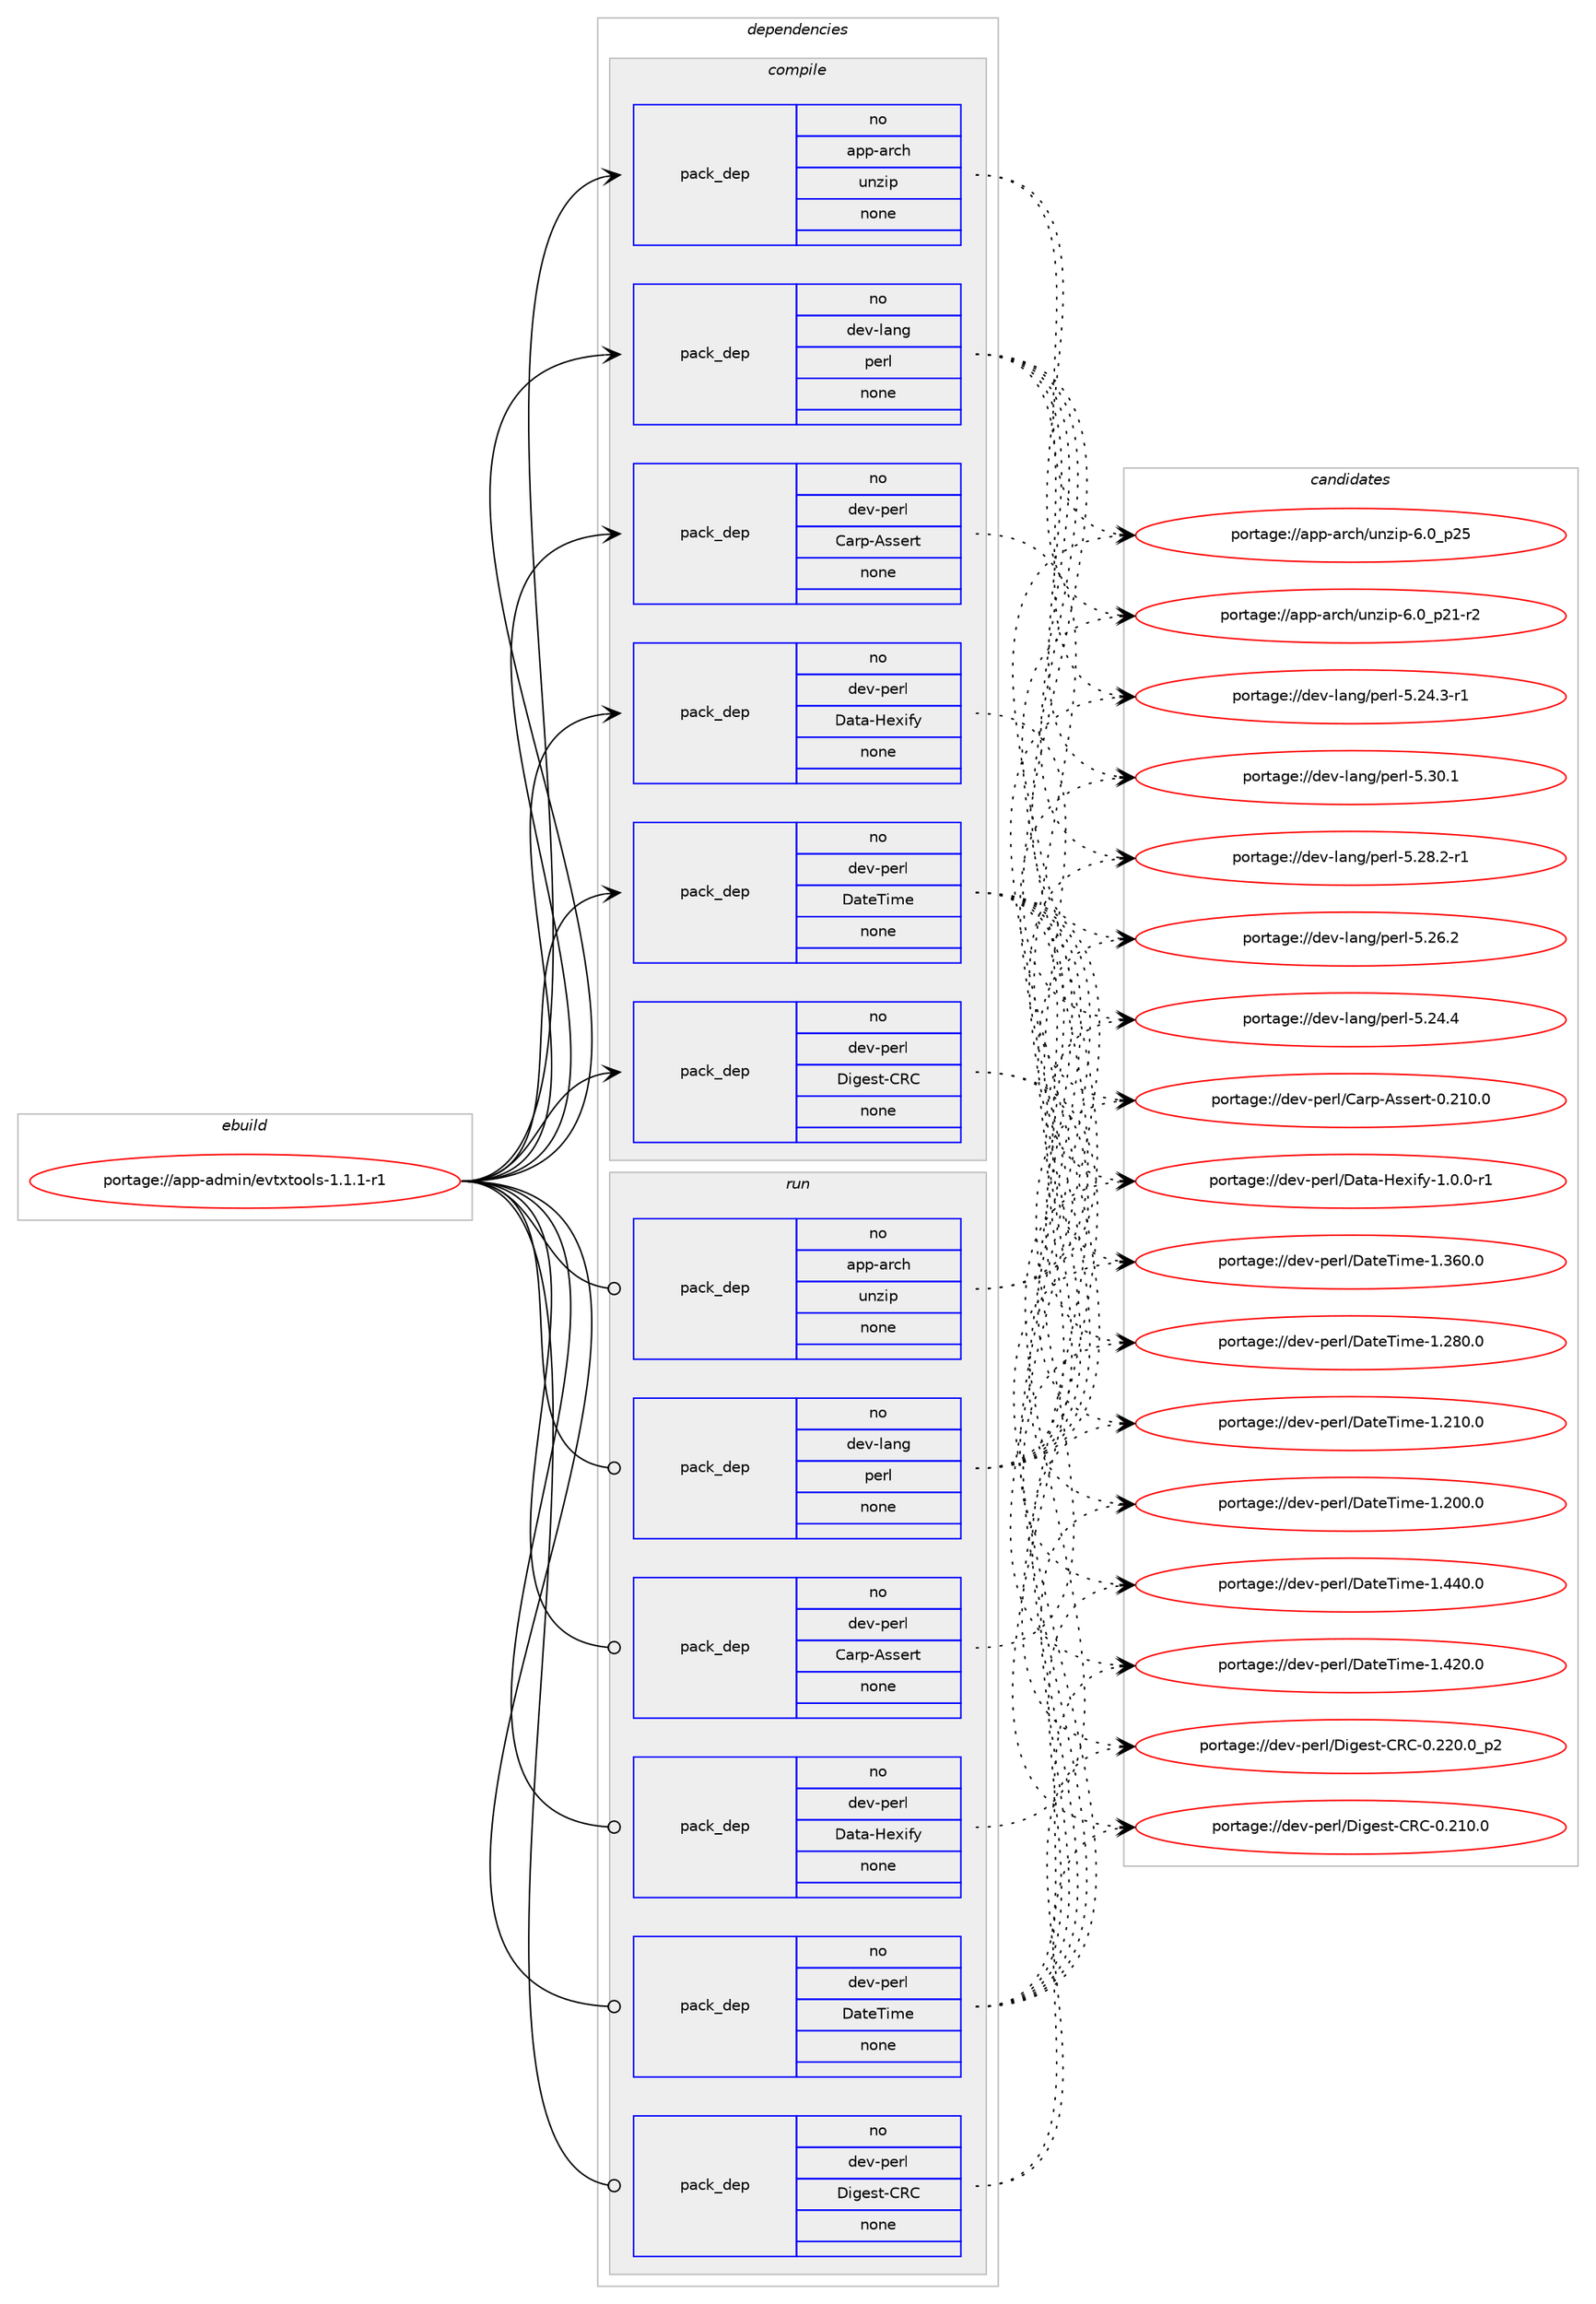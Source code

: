 digraph prolog {

# *************
# Graph options
# *************

newrank=true;
concentrate=true;
compound=true;
graph [rankdir=LR,fontname=Helvetica,fontsize=10,ranksep=1.5];#, ranksep=2.5, nodesep=0.2];
edge  [arrowhead=vee];
node  [fontname=Helvetica,fontsize=10];

# **********
# The ebuild
# **********

subgraph cluster_leftcol {
color=gray;
rank=same;
label=<<i>ebuild</i>>;
id [label="portage://app-admin/evtxtools-1.1.1-r1", color=red, width=4, href="../app-admin/evtxtools-1.1.1-r1.svg"];
}

# ****************
# The dependencies
# ****************

subgraph cluster_midcol {
color=gray;
label=<<i>dependencies</i>>;
subgraph cluster_compile {
fillcolor="#eeeeee";
style=filled;
label=<<i>compile</i>>;
subgraph pack492824 {
dependency656906 [label=<<TABLE BORDER="0" CELLBORDER="1" CELLSPACING="0" CELLPADDING="4" WIDTH="220"><TR><TD ROWSPAN="6" CELLPADDING="30">pack_dep</TD></TR><TR><TD WIDTH="110">no</TD></TR><TR><TD>app-arch</TD></TR><TR><TD>unzip</TD></TR><TR><TD>none</TD></TR><TR><TD></TD></TR></TABLE>>, shape=none, color=blue];
}
id:e -> dependency656906:w [weight=20,style="solid",arrowhead="vee"];
subgraph pack492825 {
dependency656907 [label=<<TABLE BORDER="0" CELLBORDER="1" CELLSPACING="0" CELLPADDING="4" WIDTH="220"><TR><TD ROWSPAN="6" CELLPADDING="30">pack_dep</TD></TR><TR><TD WIDTH="110">no</TD></TR><TR><TD>dev-lang</TD></TR><TR><TD>perl</TD></TR><TR><TD>none</TD></TR><TR><TD></TD></TR></TABLE>>, shape=none, color=blue];
}
id:e -> dependency656907:w [weight=20,style="solid",arrowhead="vee"];
subgraph pack492826 {
dependency656908 [label=<<TABLE BORDER="0" CELLBORDER="1" CELLSPACING="0" CELLPADDING="4" WIDTH="220"><TR><TD ROWSPAN="6" CELLPADDING="30">pack_dep</TD></TR><TR><TD WIDTH="110">no</TD></TR><TR><TD>dev-perl</TD></TR><TR><TD>Carp-Assert</TD></TR><TR><TD>none</TD></TR><TR><TD></TD></TR></TABLE>>, shape=none, color=blue];
}
id:e -> dependency656908:w [weight=20,style="solid",arrowhead="vee"];
subgraph pack492827 {
dependency656909 [label=<<TABLE BORDER="0" CELLBORDER="1" CELLSPACING="0" CELLPADDING="4" WIDTH="220"><TR><TD ROWSPAN="6" CELLPADDING="30">pack_dep</TD></TR><TR><TD WIDTH="110">no</TD></TR><TR><TD>dev-perl</TD></TR><TR><TD>Data-Hexify</TD></TR><TR><TD>none</TD></TR><TR><TD></TD></TR></TABLE>>, shape=none, color=blue];
}
id:e -> dependency656909:w [weight=20,style="solid",arrowhead="vee"];
subgraph pack492828 {
dependency656910 [label=<<TABLE BORDER="0" CELLBORDER="1" CELLSPACING="0" CELLPADDING="4" WIDTH="220"><TR><TD ROWSPAN="6" CELLPADDING="30">pack_dep</TD></TR><TR><TD WIDTH="110">no</TD></TR><TR><TD>dev-perl</TD></TR><TR><TD>DateTime</TD></TR><TR><TD>none</TD></TR><TR><TD></TD></TR></TABLE>>, shape=none, color=blue];
}
id:e -> dependency656910:w [weight=20,style="solid",arrowhead="vee"];
subgraph pack492829 {
dependency656911 [label=<<TABLE BORDER="0" CELLBORDER="1" CELLSPACING="0" CELLPADDING="4" WIDTH="220"><TR><TD ROWSPAN="6" CELLPADDING="30">pack_dep</TD></TR><TR><TD WIDTH="110">no</TD></TR><TR><TD>dev-perl</TD></TR><TR><TD>Digest-CRC</TD></TR><TR><TD>none</TD></TR><TR><TD></TD></TR></TABLE>>, shape=none, color=blue];
}
id:e -> dependency656911:w [weight=20,style="solid",arrowhead="vee"];
}
subgraph cluster_compileandrun {
fillcolor="#eeeeee";
style=filled;
label=<<i>compile and run</i>>;
}
subgraph cluster_run {
fillcolor="#eeeeee";
style=filled;
label=<<i>run</i>>;
subgraph pack492830 {
dependency656912 [label=<<TABLE BORDER="0" CELLBORDER="1" CELLSPACING="0" CELLPADDING="4" WIDTH="220"><TR><TD ROWSPAN="6" CELLPADDING="30">pack_dep</TD></TR><TR><TD WIDTH="110">no</TD></TR><TR><TD>app-arch</TD></TR><TR><TD>unzip</TD></TR><TR><TD>none</TD></TR><TR><TD></TD></TR></TABLE>>, shape=none, color=blue];
}
id:e -> dependency656912:w [weight=20,style="solid",arrowhead="odot"];
subgraph pack492831 {
dependency656913 [label=<<TABLE BORDER="0" CELLBORDER="1" CELLSPACING="0" CELLPADDING="4" WIDTH="220"><TR><TD ROWSPAN="6" CELLPADDING="30">pack_dep</TD></TR><TR><TD WIDTH="110">no</TD></TR><TR><TD>dev-lang</TD></TR><TR><TD>perl</TD></TR><TR><TD>none</TD></TR><TR><TD></TD></TR></TABLE>>, shape=none, color=blue];
}
id:e -> dependency656913:w [weight=20,style="solid",arrowhead="odot"];
subgraph pack492832 {
dependency656914 [label=<<TABLE BORDER="0" CELLBORDER="1" CELLSPACING="0" CELLPADDING="4" WIDTH="220"><TR><TD ROWSPAN="6" CELLPADDING="30">pack_dep</TD></TR><TR><TD WIDTH="110">no</TD></TR><TR><TD>dev-perl</TD></TR><TR><TD>Carp-Assert</TD></TR><TR><TD>none</TD></TR><TR><TD></TD></TR></TABLE>>, shape=none, color=blue];
}
id:e -> dependency656914:w [weight=20,style="solid",arrowhead="odot"];
subgraph pack492833 {
dependency656915 [label=<<TABLE BORDER="0" CELLBORDER="1" CELLSPACING="0" CELLPADDING="4" WIDTH="220"><TR><TD ROWSPAN="6" CELLPADDING="30">pack_dep</TD></TR><TR><TD WIDTH="110">no</TD></TR><TR><TD>dev-perl</TD></TR><TR><TD>Data-Hexify</TD></TR><TR><TD>none</TD></TR><TR><TD></TD></TR></TABLE>>, shape=none, color=blue];
}
id:e -> dependency656915:w [weight=20,style="solid",arrowhead="odot"];
subgraph pack492834 {
dependency656916 [label=<<TABLE BORDER="0" CELLBORDER="1" CELLSPACING="0" CELLPADDING="4" WIDTH="220"><TR><TD ROWSPAN="6" CELLPADDING="30">pack_dep</TD></TR><TR><TD WIDTH="110">no</TD></TR><TR><TD>dev-perl</TD></TR><TR><TD>DateTime</TD></TR><TR><TD>none</TD></TR><TR><TD></TD></TR></TABLE>>, shape=none, color=blue];
}
id:e -> dependency656916:w [weight=20,style="solid",arrowhead="odot"];
subgraph pack492835 {
dependency656917 [label=<<TABLE BORDER="0" CELLBORDER="1" CELLSPACING="0" CELLPADDING="4" WIDTH="220"><TR><TD ROWSPAN="6" CELLPADDING="30">pack_dep</TD></TR><TR><TD WIDTH="110">no</TD></TR><TR><TD>dev-perl</TD></TR><TR><TD>Digest-CRC</TD></TR><TR><TD>none</TD></TR><TR><TD></TD></TR></TABLE>>, shape=none, color=blue];
}
id:e -> dependency656917:w [weight=20,style="solid",arrowhead="odot"];
}
}

# **************
# The candidates
# **************

subgraph cluster_choices {
rank=same;
color=gray;
label=<<i>candidates</i>>;

subgraph choice492824 {
color=black;
nodesep=1;
choice971121124597114991044711711012210511245544648951125053 [label="portage://app-arch/unzip-6.0_p25", color=red, width=4,href="../app-arch/unzip-6.0_p25.svg"];
choice9711211245971149910447117110122105112455446489511250494511450 [label="portage://app-arch/unzip-6.0_p21-r2", color=red, width=4,href="../app-arch/unzip-6.0_p21-r2.svg"];
dependency656906:e -> choice971121124597114991044711711012210511245544648951125053:w [style=dotted,weight="100"];
dependency656906:e -> choice9711211245971149910447117110122105112455446489511250494511450:w [style=dotted,weight="100"];
}
subgraph choice492825 {
color=black;
nodesep=1;
choice10010111845108971101034711210111410845534651484649 [label="portage://dev-lang/perl-5.30.1", color=red, width=4,href="../dev-lang/perl-5.30.1.svg"];
choice100101118451089711010347112101114108455346505646504511449 [label="portage://dev-lang/perl-5.28.2-r1", color=red, width=4,href="../dev-lang/perl-5.28.2-r1.svg"];
choice10010111845108971101034711210111410845534650544650 [label="portage://dev-lang/perl-5.26.2", color=red, width=4,href="../dev-lang/perl-5.26.2.svg"];
choice10010111845108971101034711210111410845534650524652 [label="portage://dev-lang/perl-5.24.4", color=red, width=4,href="../dev-lang/perl-5.24.4.svg"];
choice100101118451089711010347112101114108455346505246514511449 [label="portage://dev-lang/perl-5.24.3-r1", color=red, width=4,href="../dev-lang/perl-5.24.3-r1.svg"];
dependency656907:e -> choice10010111845108971101034711210111410845534651484649:w [style=dotted,weight="100"];
dependency656907:e -> choice100101118451089711010347112101114108455346505646504511449:w [style=dotted,weight="100"];
dependency656907:e -> choice10010111845108971101034711210111410845534650544650:w [style=dotted,weight="100"];
dependency656907:e -> choice10010111845108971101034711210111410845534650524652:w [style=dotted,weight="100"];
dependency656907:e -> choice100101118451089711010347112101114108455346505246514511449:w [style=dotted,weight="100"];
}
subgraph choice492826 {
color=black;
nodesep=1;
choice1001011184511210111410847679711411245651151151011141164548465049484648 [label="portage://dev-perl/Carp-Assert-0.210.0", color=red, width=4,href="../dev-perl/Carp-Assert-0.210.0.svg"];
dependency656908:e -> choice1001011184511210111410847679711411245651151151011141164548465049484648:w [style=dotted,weight="100"];
}
subgraph choice492827 {
color=black;
nodesep=1;
choice100101118451121011141084768971169745721011201051021214549464846484511449 [label="portage://dev-perl/Data-Hexify-1.0.0-r1", color=red, width=4,href="../dev-perl/Data-Hexify-1.0.0-r1.svg"];
dependency656909:e -> choice100101118451121011141084768971169745721011201051021214549464846484511449:w [style=dotted,weight="100"];
}
subgraph choice492828 {
color=black;
nodesep=1;
choice10010111845112101114108476897116101841051091014549465252484648 [label="portage://dev-perl/DateTime-1.440.0", color=red, width=4,href="../dev-perl/DateTime-1.440.0.svg"];
choice10010111845112101114108476897116101841051091014549465250484648 [label="portage://dev-perl/DateTime-1.420.0", color=red, width=4,href="../dev-perl/DateTime-1.420.0.svg"];
choice10010111845112101114108476897116101841051091014549465154484648 [label="portage://dev-perl/DateTime-1.360.0", color=red, width=4,href="../dev-perl/DateTime-1.360.0.svg"];
choice10010111845112101114108476897116101841051091014549465056484648 [label="portage://dev-perl/DateTime-1.280.0", color=red, width=4,href="../dev-perl/DateTime-1.280.0.svg"];
choice10010111845112101114108476897116101841051091014549465049484648 [label="portage://dev-perl/DateTime-1.210.0", color=red, width=4,href="../dev-perl/DateTime-1.210.0.svg"];
choice10010111845112101114108476897116101841051091014549465048484648 [label="portage://dev-perl/DateTime-1.200.0", color=red, width=4,href="../dev-perl/DateTime-1.200.0.svg"];
dependency656910:e -> choice10010111845112101114108476897116101841051091014549465252484648:w [style=dotted,weight="100"];
dependency656910:e -> choice10010111845112101114108476897116101841051091014549465250484648:w [style=dotted,weight="100"];
dependency656910:e -> choice10010111845112101114108476897116101841051091014549465154484648:w [style=dotted,weight="100"];
dependency656910:e -> choice10010111845112101114108476897116101841051091014549465056484648:w [style=dotted,weight="100"];
dependency656910:e -> choice10010111845112101114108476897116101841051091014549465049484648:w [style=dotted,weight="100"];
dependency656910:e -> choice10010111845112101114108476897116101841051091014549465048484648:w [style=dotted,weight="100"];
}
subgraph choice492829 {
color=black;
nodesep=1;
choice1001011184511210111410847681051031011151164567826745484650504846489511250 [label="portage://dev-perl/Digest-CRC-0.220.0_p2", color=red, width=4,href="../dev-perl/Digest-CRC-0.220.0_p2.svg"];
choice100101118451121011141084768105103101115116456782674548465049484648 [label="portage://dev-perl/Digest-CRC-0.210.0", color=red, width=4,href="../dev-perl/Digest-CRC-0.210.0.svg"];
dependency656911:e -> choice1001011184511210111410847681051031011151164567826745484650504846489511250:w [style=dotted,weight="100"];
dependency656911:e -> choice100101118451121011141084768105103101115116456782674548465049484648:w [style=dotted,weight="100"];
}
subgraph choice492830 {
color=black;
nodesep=1;
choice971121124597114991044711711012210511245544648951125053 [label="portage://app-arch/unzip-6.0_p25", color=red, width=4,href="../app-arch/unzip-6.0_p25.svg"];
choice9711211245971149910447117110122105112455446489511250494511450 [label="portage://app-arch/unzip-6.0_p21-r2", color=red, width=4,href="../app-arch/unzip-6.0_p21-r2.svg"];
dependency656912:e -> choice971121124597114991044711711012210511245544648951125053:w [style=dotted,weight="100"];
dependency656912:e -> choice9711211245971149910447117110122105112455446489511250494511450:w [style=dotted,weight="100"];
}
subgraph choice492831 {
color=black;
nodesep=1;
choice10010111845108971101034711210111410845534651484649 [label="portage://dev-lang/perl-5.30.1", color=red, width=4,href="../dev-lang/perl-5.30.1.svg"];
choice100101118451089711010347112101114108455346505646504511449 [label="portage://dev-lang/perl-5.28.2-r1", color=red, width=4,href="../dev-lang/perl-5.28.2-r1.svg"];
choice10010111845108971101034711210111410845534650544650 [label="portage://dev-lang/perl-5.26.2", color=red, width=4,href="../dev-lang/perl-5.26.2.svg"];
choice10010111845108971101034711210111410845534650524652 [label="portage://dev-lang/perl-5.24.4", color=red, width=4,href="../dev-lang/perl-5.24.4.svg"];
choice100101118451089711010347112101114108455346505246514511449 [label="portage://dev-lang/perl-5.24.3-r1", color=red, width=4,href="../dev-lang/perl-5.24.3-r1.svg"];
dependency656913:e -> choice10010111845108971101034711210111410845534651484649:w [style=dotted,weight="100"];
dependency656913:e -> choice100101118451089711010347112101114108455346505646504511449:w [style=dotted,weight="100"];
dependency656913:e -> choice10010111845108971101034711210111410845534650544650:w [style=dotted,weight="100"];
dependency656913:e -> choice10010111845108971101034711210111410845534650524652:w [style=dotted,weight="100"];
dependency656913:e -> choice100101118451089711010347112101114108455346505246514511449:w [style=dotted,weight="100"];
}
subgraph choice492832 {
color=black;
nodesep=1;
choice1001011184511210111410847679711411245651151151011141164548465049484648 [label="portage://dev-perl/Carp-Assert-0.210.0", color=red, width=4,href="../dev-perl/Carp-Assert-0.210.0.svg"];
dependency656914:e -> choice1001011184511210111410847679711411245651151151011141164548465049484648:w [style=dotted,weight="100"];
}
subgraph choice492833 {
color=black;
nodesep=1;
choice100101118451121011141084768971169745721011201051021214549464846484511449 [label="portage://dev-perl/Data-Hexify-1.0.0-r1", color=red, width=4,href="../dev-perl/Data-Hexify-1.0.0-r1.svg"];
dependency656915:e -> choice100101118451121011141084768971169745721011201051021214549464846484511449:w [style=dotted,weight="100"];
}
subgraph choice492834 {
color=black;
nodesep=1;
choice10010111845112101114108476897116101841051091014549465252484648 [label="portage://dev-perl/DateTime-1.440.0", color=red, width=4,href="../dev-perl/DateTime-1.440.0.svg"];
choice10010111845112101114108476897116101841051091014549465250484648 [label="portage://dev-perl/DateTime-1.420.0", color=red, width=4,href="../dev-perl/DateTime-1.420.0.svg"];
choice10010111845112101114108476897116101841051091014549465154484648 [label="portage://dev-perl/DateTime-1.360.0", color=red, width=4,href="../dev-perl/DateTime-1.360.0.svg"];
choice10010111845112101114108476897116101841051091014549465056484648 [label="portage://dev-perl/DateTime-1.280.0", color=red, width=4,href="../dev-perl/DateTime-1.280.0.svg"];
choice10010111845112101114108476897116101841051091014549465049484648 [label="portage://dev-perl/DateTime-1.210.0", color=red, width=4,href="../dev-perl/DateTime-1.210.0.svg"];
choice10010111845112101114108476897116101841051091014549465048484648 [label="portage://dev-perl/DateTime-1.200.0", color=red, width=4,href="../dev-perl/DateTime-1.200.0.svg"];
dependency656916:e -> choice10010111845112101114108476897116101841051091014549465252484648:w [style=dotted,weight="100"];
dependency656916:e -> choice10010111845112101114108476897116101841051091014549465250484648:w [style=dotted,weight="100"];
dependency656916:e -> choice10010111845112101114108476897116101841051091014549465154484648:w [style=dotted,weight="100"];
dependency656916:e -> choice10010111845112101114108476897116101841051091014549465056484648:w [style=dotted,weight="100"];
dependency656916:e -> choice10010111845112101114108476897116101841051091014549465049484648:w [style=dotted,weight="100"];
dependency656916:e -> choice10010111845112101114108476897116101841051091014549465048484648:w [style=dotted,weight="100"];
}
subgraph choice492835 {
color=black;
nodesep=1;
choice1001011184511210111410847681051031011151164567826745484650504846489511250 [label="portage://dev-perl/Digest-CRC-0.220.0_p2", color=red, width=4,href="../dev-perl/Digest-CRC-0.220.0_p2.svg"];
choice100101118451121011141084768105103101115116456782674548465049484648 [label="portage://dev-perl/Digest-CRC-0.210.0", color=red, width=4,href="../dev-perl/Digest-CRC-0.210.0.svg"];
dependency656917:e -> choice1001011184511210111410847681051031011151164567826745484650504846489511250:w [style=dotted,weight="100"];
dependency656917:e -> choice100101118451121011141084768105103101115116456782674548465049484648:w [style=dotted,weight="100"];
}
}

}
